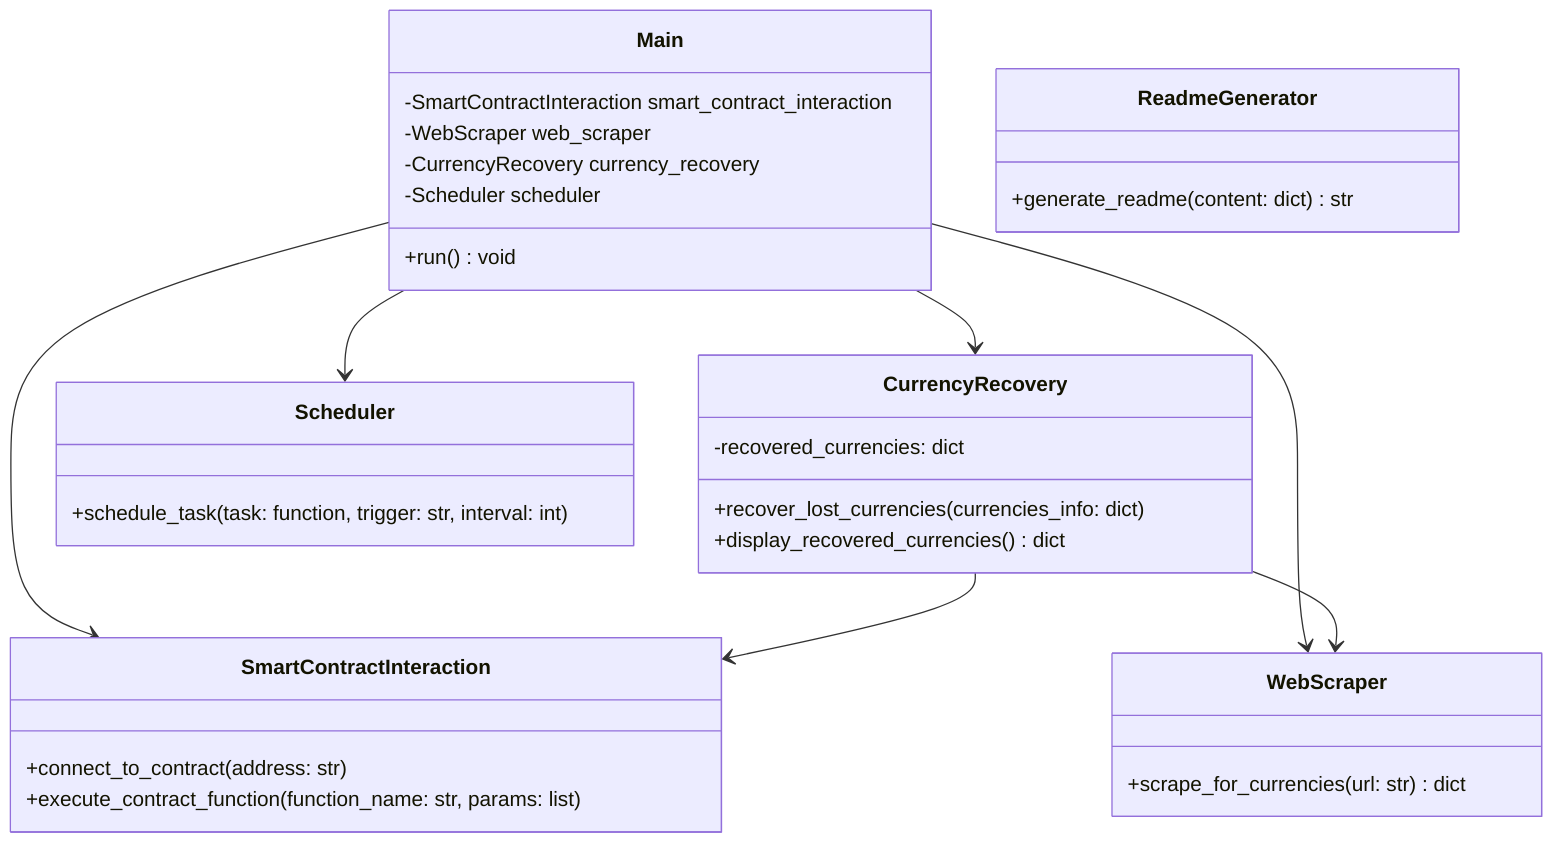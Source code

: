 classDiagram
    class Main {
        -SmartContractInteraction smart_contract_interaction
        -WebScraper web_scraper
        -CurrencyRecovery currency_recovery
        -Scheduler scheduler
        +run() void
    }
    class SmartContractInteraction {
        +connect_to_contract(address: str)
        +execute_contract_function(function_name: str, params: list)
    }
    class WebScraper {
        +scrape_for_currencies(url: str) dict
    }
    class CurrencyRecovery {
        -recovered_currencies: dict
        +recover_lost_currencies(currencies_info: dict)
        +display_recovered_currencies() dict
    }
    class Scheduler {
        +schedule_task(task: function, trigger: str, interval: int)
    }
    class ReadmeGenerator {
        +generate_readme(content: dict) str
    }
    Main --> SmartContractInteraction
    Main --> WebScraper
    Main --> CurrencyRecovery
    Main --> Scheduler
    CurrencyRecovery --> SmartContractInteraction
    CurrencyRecovery --> WebScraper